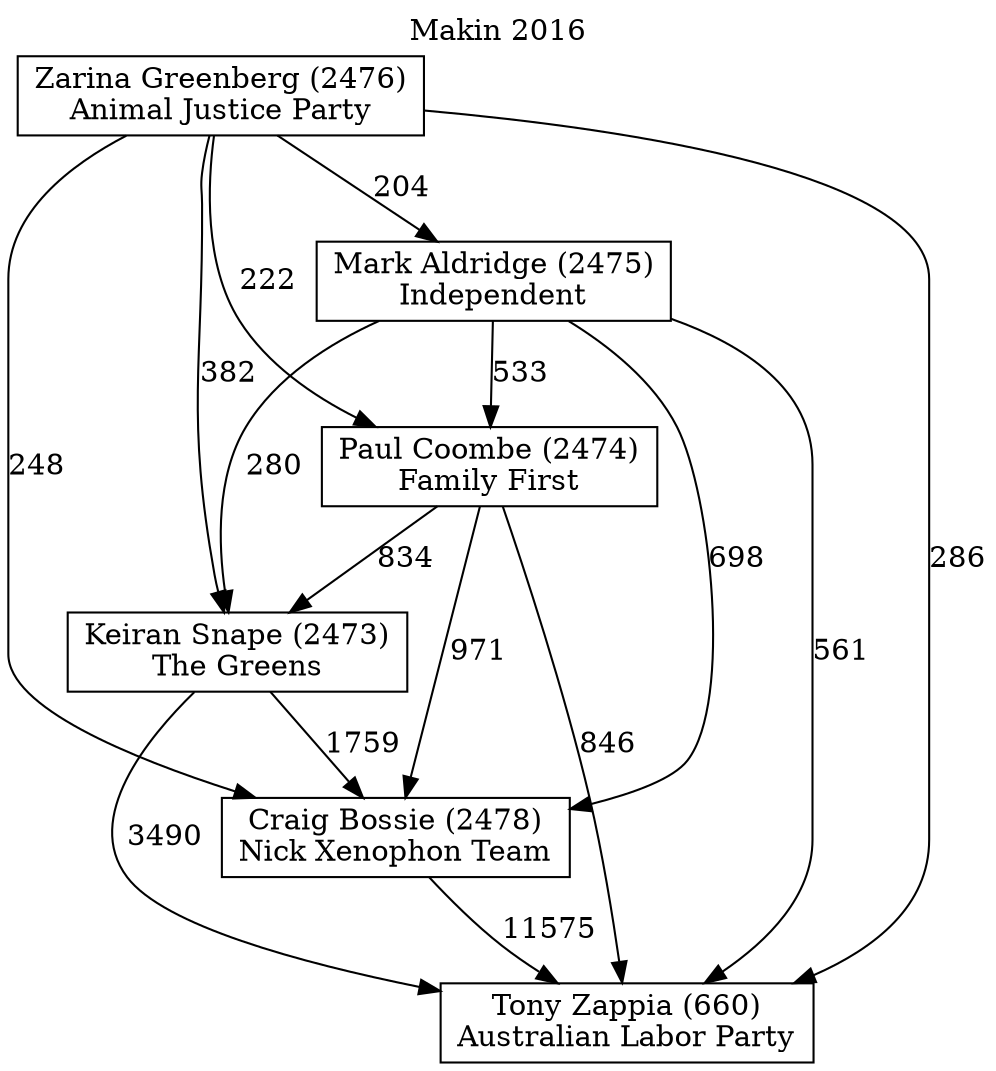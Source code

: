 // House preference flow
digraph "Tony Zappia (660)_Makin_2016" {
	graph [label="Makin 2016" labelloc=t mclimit=10]
	node [shape=box]
	"Craig Bossie (2478)" [label="Craig Bossie (2478)
Nick Xenophon Team"]
	"Zarina Greenberg (2476)" [label="Zarina Greenberg (2476)
Animal Justice Party"]
	"Paul Coombe (2474)" [label="Paul Coombe (2474)
Family First"]
	"Tony Zappia (660)" [label="Tony Zappia (660)
Australian Labor Party"]
	"Mark Aldridge (2475)" [label="Mark Aldridge (2475)
Independent"]
	"Keiran Snape (2473)" [label="Keiran Snape (2473)
The Greens"]
	"Zarina Greenberg (2476)" -> "Tony Zappia (660)" [label=286]
	"Mark Aldridge (2475)" -> "Craig Bossie (2478)" [label=698]
	"Paul Coombe (2474)" -> "Craig Bossie (2478)" [label=971]
	"Zarina Greenberg (2476)" -> "Keiran Snape (2473)" [label=382]
	"Mark Aldridge (2475)" -> "Keiran Snape (2473)" [label=280]
	"Keiran Snape (2473)" -> "Tony Zappia (660)" [label=3490]
	"Paul Coombe (2474)" -> "Tony Zappia (660)" [label=846]
	"Zarina Greenberg (2476)" -> "Mark Aldridge (2475)" [label=204]
	"Mark Aldridge (2475)" -> "Tony Zappia (660)" [label=561]
	"Keiran Snape (2473)" -> "Craig Bossie (2478)" [label=1759]
	"Mark Aldridge (2475)" -> "Paul Coombe (2474)" [label=533]
	"Paul Coombe (2474)" -> "Keiran Snape (2473)" [label=834]
	"Craig Bossie (2478)" -> "Tony Zappia (660)" [label=11575]
	"Zarina Greenberg (2476)" -> "Paul Coombe (2474)" [label=222]
	"Zarina Greenberg (2476)" -> "Craig Bossie (2478)" [label=248]
}
